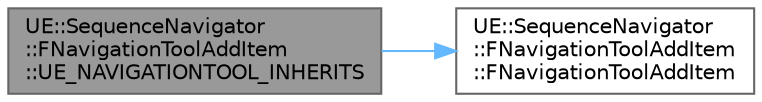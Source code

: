 digraph "UE::SequenceNavigator::FNavigationToolAddItem::UE_NAVIGATIONTOOL_INHERITS"
{
 // INTERACTIVE_SVG=YES
 // LATEX_PDF_SIZE
  bgcolor="transparent";
  edge [fontname=Helvetica,fontsize=10,labelfontname=Helvetica,labelfontsize=10];
  node [fontname=Helvetica,fontsize=10,shape=box,height=0.2,width=0.4];
  rankdir="LR";
  Node1 [id="Node000001",label="UE::SequenceNavigator\l::FNavigationToolAddItem\l::UE_NAVIGATIONTOOL_INHERITS",height=0.2,width=0.4,color="gray40", fillcolor="grey60", style="filled", fontcolor="black",tooltip=" "];
  Node1 -> Node2 [id="edge1_Node000001_Node000002",color="steelblue1",style="solid",tooltip=" "];
  Node2 [id="Node000002",label="UE::SequenceNavigator\l::FNavigationToolAddItem\l::FNavigationToolAddItem",height=0.2,width=0.4,color="grey40", fillcolor="white", style="filled",URL="$da/d12/classUE_1_1SequenceNavigator_1_1FNavigationToolAddItem.html#ae71772d33872453513ae955a38421563",tooltip=" "];
}
